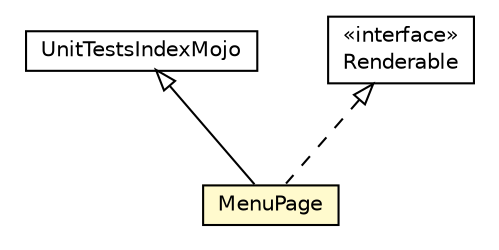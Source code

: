 #!/usr/local/bin/dot
#
# Class diagram 
# Generated by UMLGraph version R5_6-24-gf6e263 (http://www.umlgraph.org/)
#

digraph G {
	edge [fontname="Helvetica",fontsize=10,labelfontname="Helvetica",labelfontsize=10];
	node [fontname="Helvetica",fontsize=10,shape=plaintext];
	nodesep=0.25;
	ranksep=0.5;
	// fr.fastconnect.factory.tibco.bw.fcunit.pages.UnitTestsIndexMojo
	c98 [label=<<table title="fr.fastconnect.factory.tibco.bw.fcunit.pages.UnitTestsIndexMojo" border="0" cellborder="1" cellspacing="0" cellpadding="2" port="p" href="./UnitTestsIndexMojo.html">
		<tr><td><table border="0" cellspacing="0" cellpadding="1">
<tr><td align="center" balign="center"> UnitTestsIndexMojo </td></tr>
		</table></td></tr>
		</table>>, URL="./UnitTestsIndexMojo.html", fontname="Helvetica", fontcolor="black", fontsize=10.0];
	// fr.fastconnect.factory.tibco.bw.fcunit.pages.MenuPage
	c99 [label=<<table title="fr.fastconnect.factory.tibco.bw.fcunit.pages.MenuPage" border="0" cellborder="1" cellspacing="0" cellpadding="2" port="p" bgcolor="lemonChiffon" href="./MenuPage.html">
		<tr><td><table border="0" cellspacing="0" cellpadding="1">
<tr><td align="center" balign="center"> MenuPage </td></tr>
		</table></td></tr>
		</table>>, URL="./MenuPage.html", fontname="Helvetica", fontcolor="black", fontsize=10.0];
	//fr.fastconnect.factory.tibco.bw.fcunit.pages.MenuPage extends fr.fastconnect.factory.tibco.bw.fcunit.pages.UnitTestsIndexMojo
	c98:p -> c99:p [dir=back,arrowtail=empty];
	//fr.fastconnect.factory.tibco.bw.fcunit.pages.MenuPage implements org.rendersnake.Renderable
	c106:p -> c99:p [dir=back,arrowtail=empty,style=dashed];
	// org.rendersnake.Renderable
	c106 [label=<<table title="org.rendersnake.Renderable" border="0" cellborder="1" cellspacing="0" cellpadding="2" port="p" href="http://java.sun.com/j2se/1.4.2/docs/api/org/rendersnake/Renderable.html">
		<tr><td><table border="0" cellspacing="0" cellpadding="1">
<tr><td align="center" balign="center"> &#171;interface&#187; </td></tr>
<tr><td align="center" balign="center"> Renderable </td></tr>
		</table></td></tr>
		</table>>, URL="http://java.sun.com/j2se/1.4.2/docs/api/org/rendersnake/Renderable.html", fontname="Helvetica", fontcolor="black", fontsize=10.0];
}

